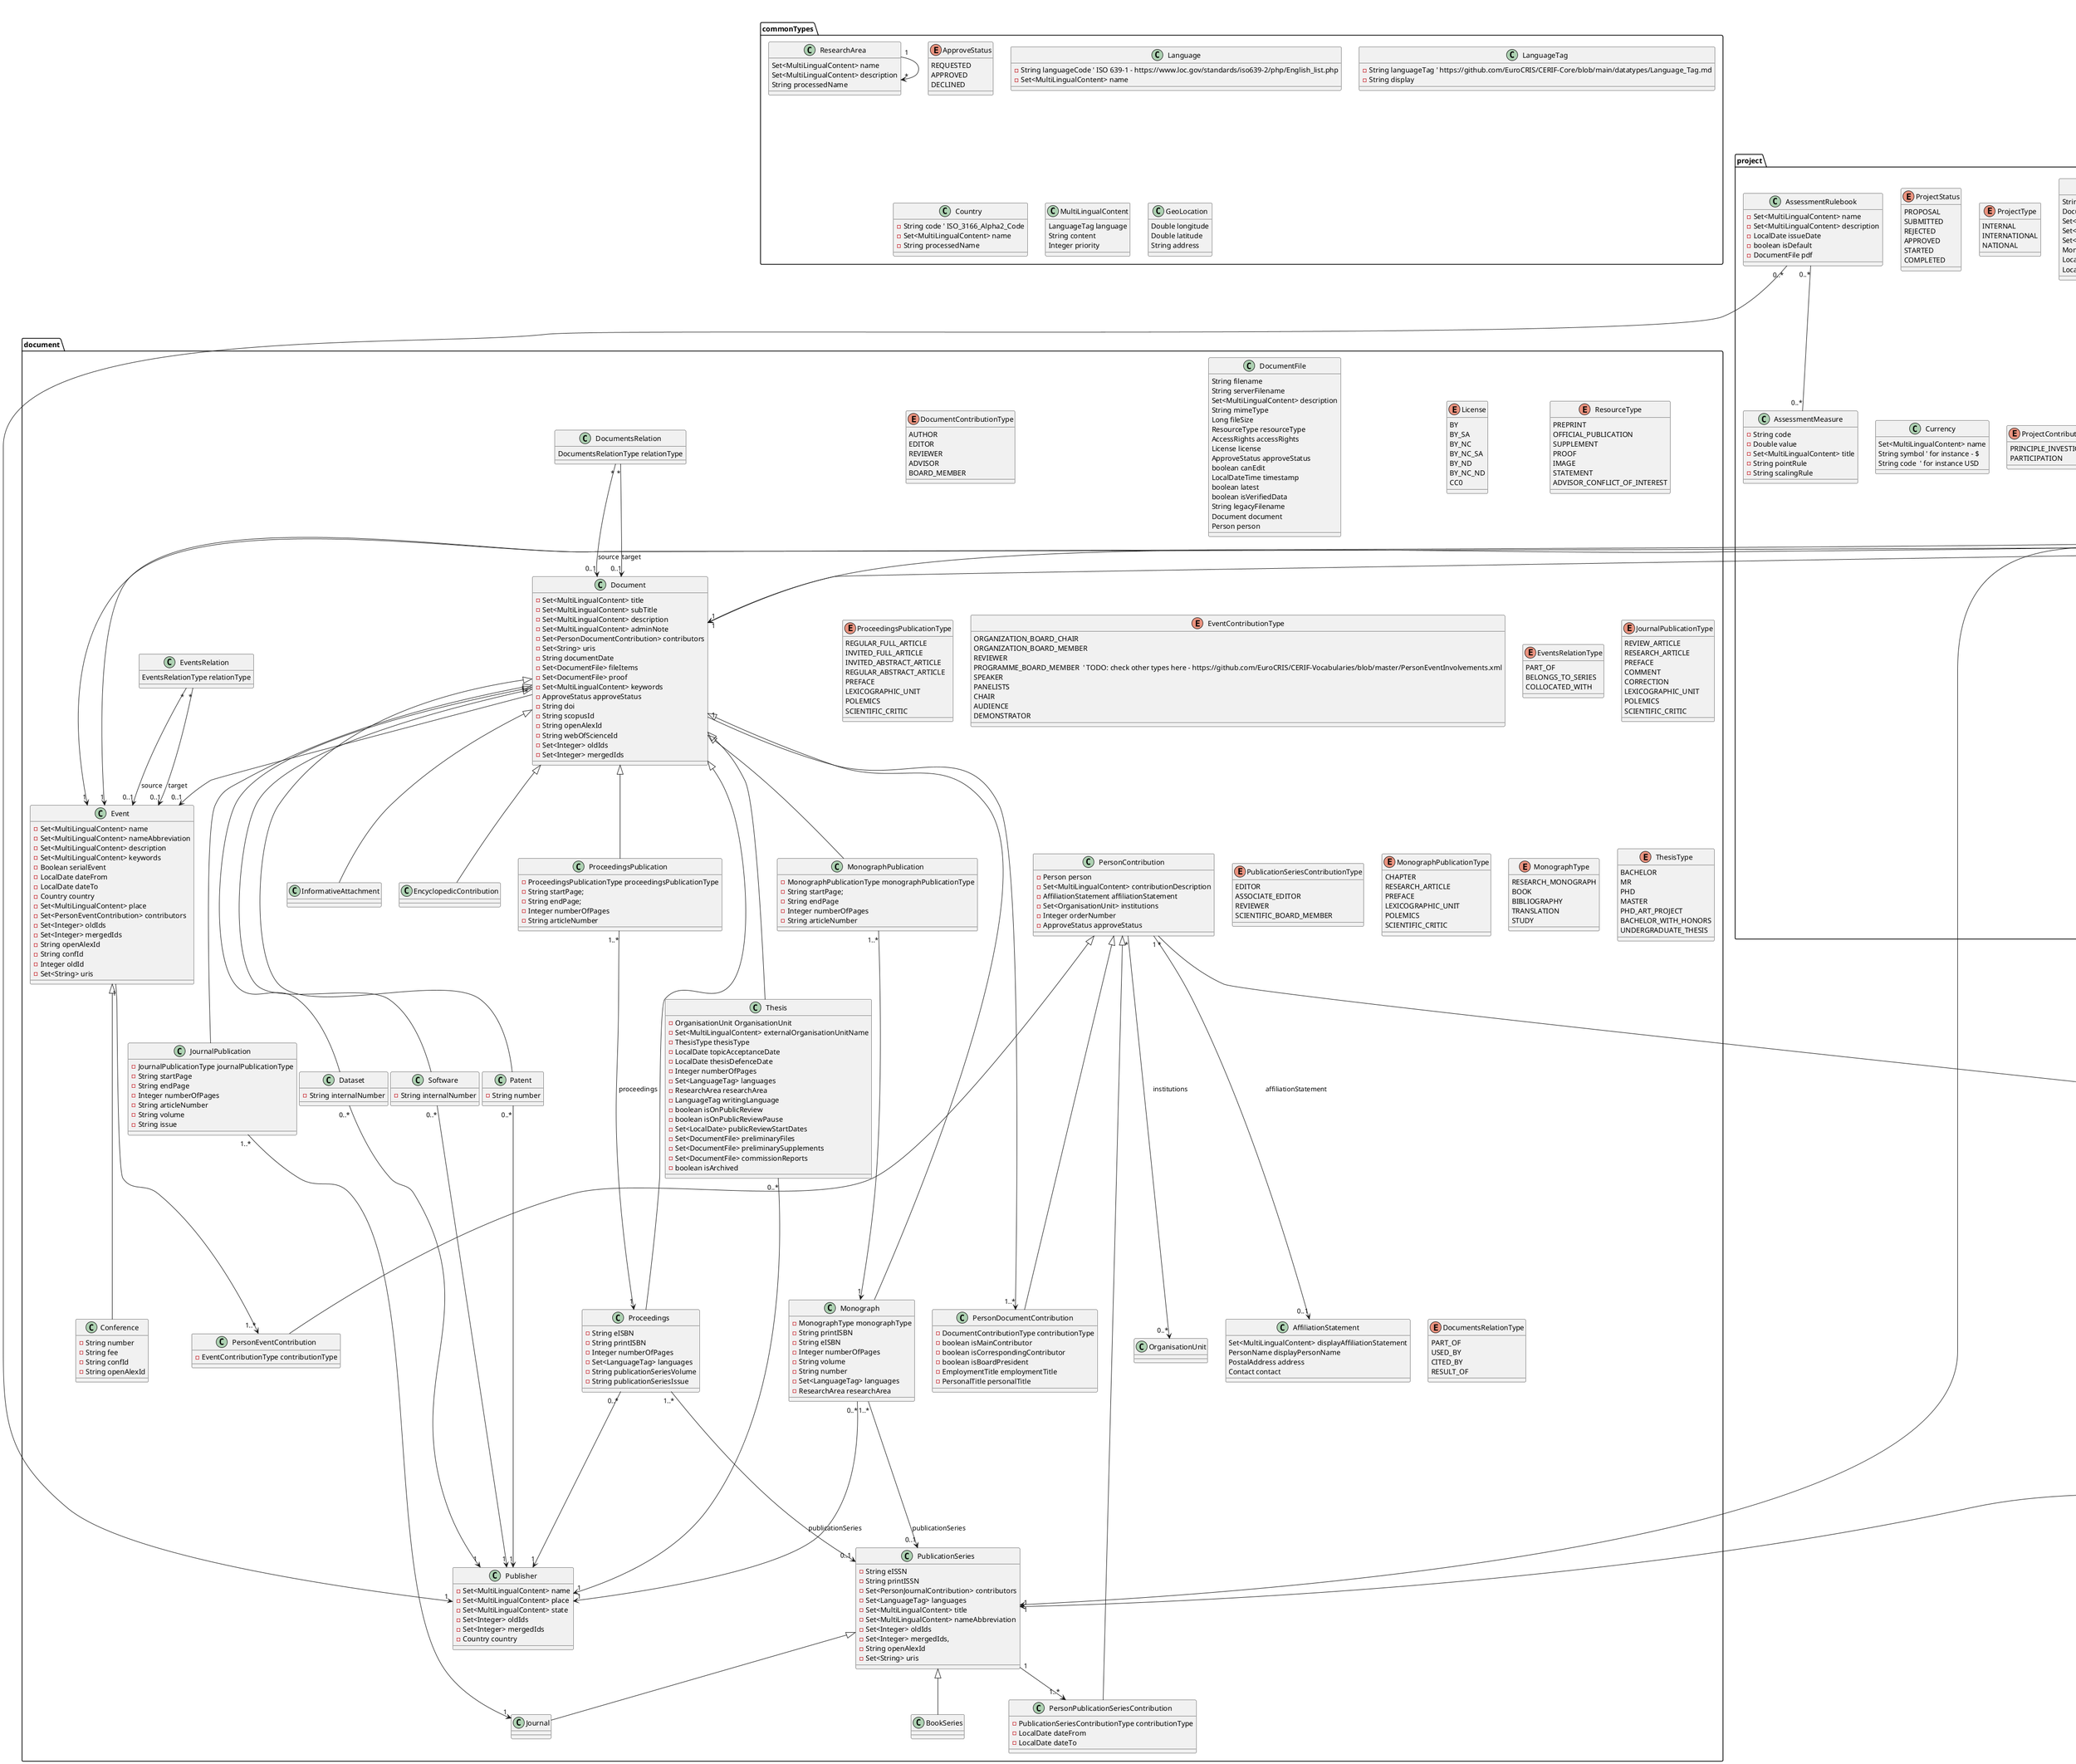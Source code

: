 @startuml teslaris

package commonTypes {

  enum ApproveStatus {
    REQUESTED
    APPROVED
    DECLINED
  }

  class Language {
    -String languageCode ' ISO 639-1 - https://www.loc.gov/standards/iso639-2/php/English_list.php
    -Set<MultiLingualContent> name
  }

  !startsub Language_Tag
    class LanguageTag {
      -String languageTag ' https://github.com/EuroCRIS/CERIF-Core/blob/main/datatypes/Language_Tag.md
      -String display
    }
  !endsub

  class Country {
    -String code ' ISO_3166_Alpha2_Code
    -Set<MultiLingualContent> name
    -String processedName
  }

  !startsub Multilingual_Content
    class MultiLingualContent {
      LanguageTag language
      String content
      Integer priority
    }
  !endsub

  class GeoLocation {
    Double longitude
    Double latitude
    String address
  }

  class ResearchArea {
    Set<MultiLingualContent> name
    Set<MultiLingualContent> description
    String processedName
  }
  ResearchArea "1" --> "*" ResearchArea
}


package user {
  enum UserRole {
    ADMIN
    RESEARCHER
    INSTITUTIONAL_EDITOR
    COMMISSION
    VICE_DEAN_FOR_SCIENCE
    INSTITUTIONAL_LIBRARIAN
    HEAD_OF_LIBRARY
    PROMOTION_REGISTRY_ADMINISTRATOR
  }

  class Privilege {
    -String name
  }

  class Authority {
    -String name
    -Set<Privilege> privileges
  }


  class User {
    -String email
    -String password
    -String note
    -Stirng firstname
    -Stirng lastname
    -boolean locked
    -boolean canTakeRole
    -Language preferedUILanguage
    -Language preferredReferenceCataloguingLanguage
    -Authority authority
    -Person person
    -OrganisationUnit OrganisationUnit
    -Commission commission
  }

  class UserAccountActivation {
    -String activationToken
  }
  UserActivation -> User

  class RefreshToken {
    -String refreshTokenValue
  }
  RefreshToken -> User
}


package person {

!startsub Person
  class Person {
    -PersonName name
    -Set<PersonName> otherNames
    +String name()
    -Set<Involvement> involvements
    -Set<ExpertiseOrSkill> expertisesAndSkills
    -Set<Prize> prizes
    -Set<MultiLingualContent> biography
    -Set<MultiLingualContent> keyword
    -String apvnt
    -String eCrisId
    -String eNaukaId
    -String orcid
    -String scopusAuthorId
    -String openAlexId
    -String webOfScienceResearcherId
    -Set<Integer> oldIds
    -Set<Integer> mergedIds
    -Set<ResearchArea> researchAreas
    -ApproveStatus approveStatus
  }
!endsub

  class PersonName {
    -String firstname
    -String otherName
    -String lastname
    -LocalDate dateFrom
    -LocalDate dateTo
  }

  class PersonalInfo {
    -LocalDate localBirth
    -String placeOfBrith
    -Sex sex
    -PostalAddress postalAddress
    -Contact contact
  }

  class Contact {
      -String contactEmail
      -String phoneNumber
  }

  class PostalAddress {
     -Country country
     -Set<MultiLingualContent> streetAndNumber
     -Set<MultiLingualContent> city
  }

  class Involvement {
    -LocalDate dateFrom
    -LocalDate dateTo
    -ApproveStatus approveStatus
    -Set<DocumentFile> proofs
    -InvolvementType involvementType
    -Set<MultiLingualContent> affiliationStatement
    ' an entity OrganisationUnit can be linked with Involvement, or it should be only specified in affiliationStatement
    ' it means if I studied in Germany, that institution record wouldn't be created in the database, it will be only specified in affiliationStatement
  }

  enum InvolvementType {
      STUDIED_AT
      COMPLETED_COURSE_AT
      POSTDOC_AT
      MEMBER_OF
      EMPLOYED_AT
      HIRED_BY ' or selfemployed
  }

  Involvement "*" --> "1" Person : personInvolved
  Involvement "*" --> "0..1" OrganisationUnit : organisationUnit


  class Education extends Involvement {
    -Set<MultiLingualContent> thesisTitle
    -Set<MultiLingualContent> title
    -Set<MultiLingualContent> shortTitle
  }

  class Employment extends Involvement {
    -EmploymentPosition employmentPosition
    -Set<MultiLingualContent> role
  }

  enum EmploymentPosition {
    SCIENTIFIC_ADVISOR
    ASSISTANT_TRAINEE
    EXPERT_ASSOCIATE
    ASSISTANT
    SENIOR_EXPERT_ASSOCIATE
    INSTRUCTOR
    EXPERT_ADVISOR
    COLLABORATOR
    SENIOR_INSTRUCTOR
    TEACHER
    TEACHER_OF_FOREIGN_LANGUAGES_AND_SKILLS
    RESEARCHER
    PROFESSOR_ENGINEER_HABILITATED
    ASSISTANT_WITH_MASTER
    ASSISTANT_WITH_MAGISTRATE
    ASSISTANT_WITH_DOCTORATE
    LECTURER
    SENIOR_LECTURER
    PROFESSOR_OF_VOCATIONAL_STUDIES
    ASSISTANT_PROFESSOR
    ASSOCIATE_PROFESSOR
    TEACHING_ASSISTANT
    FULL_PROFESSOR
    PROFESSOR_EMERITUS
    RETIRED_PROFESSOR
    RESEARCH_TRAINEE
    RESEARCH_ASSOCIATE
    SCIENTIFIC_COLLABORATOR
    SENIOR_SCIENTIFIC_COLLABORATOR
    TEACHING_ASSOCIATE
  }

  class Membership extends Involvement {
      -Set<MultiLingualContent> contributionDescription
      -Set<MultiLingualContent> role
  }

  class ExpertiseOrSkill {
    Set<MultiLingualContent> name
    Set<MultiLingualContent> description
    Set<DocumentFile> proofs
  }

  ExpertiseOrSkill "*" --> "1" Person : person

  class LanguageKnowledge extends ExpertiseOrSkill {
      Language language
    '  int speakingLevel
    '  int readingLevel
    '  int writingLevel
  }
  ' the another example of expertise might be usage of some complex piece of equipment

  class Prize {
    Set<MultiLingualContent> title
    Set<MultiLingualContent> description
    Set<DocumentFile> proofs
    LocalDate date
  }

  Prize "*" --> "1" Person : person

  enum Sex {
    MALE
    FEMALE
  }

}

package institution {
  !startsub Organisation_Unit
    class OrganisationUnit {
      -Set<MultiLingualContent> name
      -String nameAbbreviation
      -Set<MultiLingualContent> keyword
      -Set<ResearchArea> researchAreas
      -GeoLocation location
      -ApproveStatus approveStatus
      -Set<Integer> oldIds
      -Set<Integer> mergedIds
      -String scopusAfid
      -String openAlexId
      -String ror
      -Contact contact
      -Set<String> uris
    }
  !endsub

  OrganisationUnitsRelation "*" --> "0..1" OrganisationUnit : sourceOrganisationUnit
  OrganisationUnitsRelation "*" --> "0..1" OrganisationUnit : targetOrganisationUnit

  class OrganisationUnitsRelation {
    Set<MultiLingualContent> sourceAffiliationStatement
    Set<MultiLingualContent> targetAffiliationStatement
    OrganisationUnitRelationType relationType
    LocalDate dateFrom
    LocalDate dateTo
    ApproveStatus approveStatus
    Set<DocumentFile> proofs
  }

  class OrganisationUnitTrustConfiguration {
    -Boolean trustNewPublications
    -Boolean trustNewPublications
  }
  OrganisationUnitTrustConfiguration --> OrganisationUnit

  enum OrganisationUnitsRelationType {
    BELONGS_TO
    MEMBER_OF
  }

}

package document {

  !startsub Person_Contribution
    enum DocumentContributionType {
      AUTHOR
      EDITOR
      REVIEWER
      ADVISOR
      BOARD_MEMBER
    }
  !endsub

  class Publisher {
    -Set<MultiLingualContent> name
    -Set<MultiLingualContent> place
    -Set<MultiLingualContent> state
    -Set<Integer> oldIds
    -Set<Integer> mergedIds
    -Country country
  }

  !startsub Person_Contribution
    class PersonContribution {
      -Person person
      -Set<MultiLingualContent> contributionDescription
      -AffiliationStatement affiliationStatement
      -Set<OrganisationUnit> institutions
      -Integer orderNumber
      -ApproveStatus approveStatus
      ' TODO: maybe we need here a new enumeration, whether contribution is claimed or not by author
    }

    PersonContribution "*" --> "0..*" OrganisationUnit : institutions
    PersonContribution "*" --> "1" Person : person
    PersonContribution "1" --> "0..1" AffiliationStatement : affiliationStatement
  !endsub

  !startsub Person_Contribution
    class AffiliationStatement {
      Set<MultiLingualContent> displayAffiliationStatement
      PersonName displayPersonName
      PostalAddress address
      Contact contact
    }
  !endsub

  !startsub Person_Document_Contribution
    class PersonDocumentContribution extends PersonContribution {
      -DocumentContributionType contributionType
      -boolean isMainContributor
      -boolean isCorrespondingContributor
      -boolean isBoardPresident
      -EmploymentTitle employmentTitle
      -PersonalTitle personalTitle
    }
  !endsub

  !startsub Person_Contribution
    class DocumentFile {
      String filename
      String serverFilename
      Set<MultiLingualContent> description
      String mimeType
      Long fileSize
      ResourceType resourceType
      AccessRights accessRights
      License license
      ApproveStatus approveStatus
      boolean canEdit
      LocalDateTime timestamp
      boolean latest
      boolean isVerifiedData
      String legacyFilename
      Document document
      Person person
    }
  !endsub

  enum License {
    BY
    BY_SA
    BY_NC
    BY_NC_SA
    BY_ND
    BY_NC_ND
    CC0
  }

  enum ResourceType {
    PREPRINT
    OFFICIAL_PUBLICATION
    SUPPLEMENT
    PROOF
    IMAGE
    STATEMENT
    ADVISOR_CONFLICT_OF_INTEREST
  }

  !startsub Document
    class Document {
      -Set<MultiLingualContent> title
      -Set<MultiLingualContent> subTitle
      -Set<MultiLingualContent> description
      -Set<MultiLingualContent> adminNote
      -Set<PersonDocumentContribution> contributors
      -Set<String> uris
      -String documentDate
      -Set<DocumentFile> fileItems
      -Set<DocumentFile> proof
      -Set<MultiLingualContent> keywords
      -ApproveStatus approveStatus
      -String doi
      -String scopusId
      -String openAlexId
      -String webOfScienceId
      -Set<Integer> oldIds
      -Set<Integer> mergedIds
    }
  !endsub

  class ProceedingsPublication extends Document {
    -ProceedingsPublicationType proceedingsPublicationType
    -String startPage;
    -String endPage;
    -Integer numberOfPages
    -String articleNumber
  }

  enum ProceedingsPublicationType {
      REGULAR_FULL_ARTICLE
      INVITED_FULL_ARTICLE
      INVITED_ABSTRACT_ARTICLE
      REGULAR_ABSTRACT_ARTICLE
      PREFACE
      LEXICOGRAPHIC_UNIT
      POLEMICS
      SCIENTIFIC_CRITIC
    }

  class Proceedings extends Document {
    -String eISBN
    -String printISBN
    -Integer numberOfPages
    -Set<LanguageTag> languages
    -String publicationSeriesVolume
    -String publicationSeriesIssue
  }

  class Conference extends Event{
    -String number
    -String fee
    -String confId
    -String openAlexId
  }

  !startsub Event
    class Event {
      -Set<MultiLingualContent> name
      -Set<MultiLingualContent> nameAbbreviation
      -Set<MultiLingualContent> description
      -Set<MultiLingualContent> keywords
      -Boolean serialEvent
      -LocalDate dateFrom
      -LocalDate dateTo
      -Country country
      -Set<MultiLingualContent> place
      -Set<PersonEventContribution> contributors
      -Set<Integer> oldIds
      -Set<Integer> mergedIds
      -String openAlexId
      -String confId
      -Integer oldId
      -Set<String> uris
    }
  !endsub

  enum EventContributionType {
     ORGANIZATION_BOARD_CHAIR
     ORGANIZATION_BOARD_MEMBER
     REVIEWER
     PROGRAMME_BOARD_MEMBER  ' TODO: check other types here - https://github.com/EuroCRIS/CERIF-Vocabularies/blob/master/PersonEventInvolvements.xml
     SPEAKER
     PANELISTS
     CHAIR
     AUDIENCE
     DEMONSTRATOR
  }

  class PersonEventContribution extends PersonContribution {
     -EventContributionType contributionType
  }

  EventsRelation "*" --> "0..1" Event : source
  EventsRelation "*" --> "0..1" Event : target

  class EventsRelation {
    EventsRelationType relationType
  }


  enum EventsRelationType {
    PART_OF
' the relation type above is used to link one event which is part of the another event (for instance, workshop at a conference)
    BELONGS_TO_SERIES
' the relation type above is used to link an event occurence (conference, for instance ICIST 2023) with event series (event with data property serialEvent=true, for instance ICIST)
    COLLOCATED_WITH
' the relation type above is used to link two events organized together
  }

  ProceedingsPublication "1..*" --> "1" Proceedings : proceedings
' Proceedings "1..*" --> "1" Conference the relation below should replace this one. However, the conference should have one or more linked proceedings,
' but also any event (for instance plenary presentation is an event which is part of conference) could have linked documents (presentation, dataset, etc.)

  !startsub Document
    Document "*" --> "0..1" Event
    Document "1" --> "1..*" PersonDocumentContribution
  !endsub

  Proceedings "1..*" --> "0..1" PublicationSeries : publicationSeries

  !startsub Journal_Publication
    class JournalPublication extends Document {
      -JournalPublicationType journalPublicationType
      -String startPage
      -String endPage
      -Integer numberOfPages
      -String articleNumber
      -String volume
      -String issue
    }
  !endsub

  enum JournalPublicationType {
      REVIEW_ARTICLE
      RESEARCH_ARTICLE
      PREFACE
      COMMENT
      CORRECTION
      LEXICOGRAPHIC_UNIT
      POLEMICS
      SCIENTIFIC_CRITIC
    }

  class PublicationSeries {
    -String eISSN
    -String printISSN
    -Set<PersonJournalContribution> contributors
    -Set<LanguageTag> languages
    -Set<MultiLingualContent> title
    -Set<MultiLingualContent> nameAbbreviation
    -Set<Integer> oldIds
    -Set<Integer> mergedIds,
    -String openAlexId
    -Set<String> uris
  }

  class Journal extends PublicationSeries {
  }

  class BookSeries extends PublicationSeries {
    ' for instance https://www.springer.com/gp/computer-science/lncs
  }

  class PersonPublicationSeriesContribution extends PersonContribution {
    -PublicationSeriesContributionType contributionType
    -LocalDate dateFrom
    -LocalDate dateTo
  }

  enum PublicationSeriesContributionType {
    EDITOR
    ASSOCIATE_EDITOR
    REVIEWER
    SCIENTIFIC_BOARD_MEMBER
  }

  JournalPublication "1..*" --> "1" Journal

  class MonographPublication extends Document {
    -MonographPublicationType monographPublicationType
    -String startPage;
	-String endPage
    -Integer numberOfPages
    -String articleNumber
  }

  enum MonographPublicationType {
      CHAPTER
      RESEARCH_ARTICLE
      PREFACE
      LEXICOGRAPHIC_UNIT
      POLEMICS
      SCIENTIFIC_CRITIC
    }

  class Monograph extends Document {
    -MonographType monographType
    -String printISBN
    -String eISBN
    -Integer numberOfPages
    -String volume
    ' volume and number are defined only in the case publicationSeries is defined.
    ' We can even model that with link entity PublicationToPublicationSeriesRelation (with volume and number)
    -String number
    -Set<LanguageTag> languages
    -ResearchArea researchArea
  }

  enum MonographType {
        RESEARCH_MONOGRAPH
        BOOK
        BIBLIOGRAPHY
        TRANSLATION
        STUDY
      }

  Monograph "1..*" --> "0..1" PublicationSeries : publicationSeries

  MonographPublication "1..*" --> "1" Monograph

  class Patent extends Document {
    -String number
  }

  class InformativeAttachment extends Document {
  }

  class EncyclopedicContribution extends Document {
  }

  class Thesis extends Document {
    -OrganisationUnit OrganisationUnit
    -Set<MultiLingualContent> externalOrganisationUnitName
    -ThesisType thesisType
    -LocalDate topicAcceptanceDate
    -LocalDate thesisDefenceDate
    -Integer numberOfPages
    -Set<LanguageTag> languages
    -ResearchArea researchArea
    -LanguageTag writingLanguage
    -boolean isOnPublicReview
    -boolean isOnPublicReviewPause
    -Set<LocalDate> publicReviewStartDates
    -Set<DocumentFile> preliminaryFiles
    -Set<DocumentFile> preliminarySupplements
    -Set<DocumentFile> commissionReports
    -boolean isArchived
  }

  class Dataset extends Document {
    -String internalNumber
  }

  class Software extends Document {
    -String internalNumber
  }

  enum ThesisType {
    BACHELOR
    MR
    PHD
    MASTER
    PHD_ART_PROJECT
    BACHELOR_WITH_HONORS
    UNDERGRADUATE_THESIS
  }


  PublicationSeries "1" --> "1..*" PersonPublicationSeriesContribution
  Event "1" --> "1..*" PersonEventContribution
  Thesis "0..*" --> "1" Publisher
  Monograph "0..*" --> "1" Publisher
  Proceedings "0..*" --> "1" Publisher
  Patent "0..*" --> "1" Publisher
  Dataset "0..*" --> "1" Publisher
  Software "0..*" --> "1" Publisher


  DocumentsRelation "*" --> "0..1" Document : source
  DocumentsRelation "*" --> "0..1" Document : target

  class DocumentsRelation {
    DocumentsRelationType relationType
  }


  enum DocumentsRelationType {
    PART_OF
    USED_BY
    CITED_BY
    RESULT_OF
  }

}

package project {

  class Project {
    Set<MultiLingualContent> name
    Set<MultiLingualContent> description
    Set<MultiLingualContent> nameAbbreviation
    Set<MultiLingualContent> keywords
    Set<MultiLingualContent> adminNote
    Set<String> uris
    Set<PersonProjectContribution> contributors
    Set<ProjectDocument> documents
    LocalDate dateFrom
    LocalDate dateTo
    Set<ProjectStatus> statuses
    ProjectType type
    Set<Funding> fundings
  }

  enum ProjectStatus {
    PROPOSAL
    SUBMITTED
    REJECTED
    APPROVED
    STARTED
    COMPLETED
  }

  enum ProjectType {
    INTERNAL
    INTERNATIONAL
    NATIONAL
  }

  class Funding {
    String fundingNumber
    DocumentFile agreement
    Set<MultiLingualContent> fundingCall
    Set<MultiLingualContent> fundingProgram
    Set<MultiLingualContent> fundingAgency
    MonetaryAmount grant
    LocalDate dateFrom
    LocalDate dateTo
  }

  class MonetaryAmount {
    double amount
    Currency currency
  }

  class Currency {
    Set<MultiLingualContent> name
    String symbol ' for instance - $
    String code  ' for instance USD
  }

  class PersonProjectContribution extends PersonContribution {
    ProjectContributionType contributionType
    LocalDate dateFrom
    LocalDate dateTo
  }

  enum ProjectContributionType {
    PRINCIPLE_INVESTIGATOR
    PARTICIPATION
  }

  ProjectsRelation "*" --> "1" Project : source
  ProjectsRelation "*" --> "1" Project : target

  class ProjectsRelation {
    ProjectsRelationType relationType
    LocalDate dateFrom
    LocalDate dateTo
  }


  enum ProjectsRelationType {
    PART_OF
    RESULT_OF
    PREDECESSOR
  }


  class ProjectDocument {
    Document document
    ProjectDocumentType relationType
  }


  enum ProjectDocumentType {
    REPORT
    RESULT
    USED
  }

  class AssessmentRulebook {
    -Set<MultiLingualContent> name
    -Set<MultiLingualContent> description
    -LocalDate issueDate
    -boolean isDefault
    -DocumentFile pdf
  }

  AssessmentRulebook "0..*" --> "1" Publisher

  AssessmentRulebook "0..*" -- "0..*" AssessmentMeasure

  class AssessmentMeasure {
    -String code
    ' M28b
    ' M22
    -Double value
    ' 2.5
    -Set<MultiLingualContent> title
    ' examples of Serbian rule book:
    ' Uređivanje istaknutog međunarodnog naučnog   M28b  2,5  2,5  2,5  2,5  časopisa (gost urednik) ili publikacije sa monografskim delima kategorije M14
    ' Autor rada u istaknutom međunarodnom časopisu
    -String pointRule
    -String scalingRule
  }

  class AssessmentClassification {
    -String code
    ' international journal
    ' leading international journal
    -Set<MultiLingualContent> title
    -String formalDescriptionOfRule
    ' rule is based on indicators and commission properties
    -Set<ApplicableEntityType> applicableTypes
  }

  enum ApplicableEntityType {
    MONOGRAPH
    EVENT
    DOCUMENT
    PERSON
    ORGANISATION_UNIT
    PUBLICATION_SERIES
    ALL
  }

  class Commission {
    MultiLingualContent description
    ' it might be description of the commission goal, for instance comission for promotion to higher position, or Faculty of Sciences commission, or national/Serbian ministry of science commission
    -Set<String> sources
    -LocalDate assessmentDateFrom
    -LocalDate assessmentDateTo
    -Set<Document> documentsForAssessment
    -Set<Person> personsForAssessment
    -Set<OrganisationUnit> organisationUnitsForAssessment
    -String formalDescriptionOfRule
    ' it additionally defining rules for automatic determination of assessment classification, for instance all research areas are taken into account and the best classification is taken into account
    ' we should consider whether researchAreas (inherited from OrganisationUnit), sources, assessmentDateFrom and assessmentDateTo can be specified through formal description
  }

  Commission "0..1 sourceCommission" --> "0..* relations" CommissionRelation

  class CommissionRelation {
    -ResultClaculationMethod resultCalculationMethod
    -Integer priority
  }

  CommissionRelation "0..*" --> "0..* targetCommission" Commission

  class EntityAssessmentClassification {
    -LocalDateTime timestamp
    -Boolean manual
    -Integer classificationYear
  }

  EntityAssessmentClassification "0..*" --> "1" Commission
  EntityAssessmentClassification "0..*" --> "1" AssessmentClassification

  class DocumentAssessmentClassification extends EntityAssessmentClassification {
  }

  DocumentAssessmentClassification "0..*" --> "1" Document

  class EventAssessmentClassification extends EntityAssessmentClassification {
  }

  EventAssessmentClassification "0..*" --> "1" Event

  class PublicationSeriesAssessmentClassification extends EntityAssessmentClassification {
  }

  PublicationSeriesAssessmentClassification "0..*" --> "1" PublicationSeries

  class PersonAssessmentClassification extends EntityAssessmentClassification {
  }

  PersonAssessmentClassification "0..*" --> "1" Person

  class OrganisationUnitAssessmentClassification extends EntityAssessmentClassification {
  }

  OrganisationUnitAssessmentClassification "0..*" --> "1" OrganisationUnit

  class Indicator {
    -String code
    -Set<MultiLingualContent> title
    ' h-index
    ' two years impact factor (numeric value in PublicationSeries_Indicator - 1.138)
    ' two years impact factor position (number value in PublicationSeries_Indicator - 56, meaning a journal is 56th in the list according to two years impact factor )
    ' two years impact factor fraction (number value in PublicationSeries_Indicator - 0.17, meaning a journal belongs to 17% of the best journals in a research field)
    ' AMS journal (boolean value in PublicationSeries_Indicator, true - journal belongs to AMS list, false - not belongs to the list)
    ' etc.
    -Set<MultiLingualContent> description
    -AccessLevel accessLevel
    -Set<ApplicableEntityType> applicableTypes
    -IndicatorContentType contentType
  }

  enum AccessLevel {
    OPEN
    CLOSED
    ADMIN_ONLY
  }

  enum IndicatorContentType {
    TEXT
    BOOL
    NUMBER
    ANYTHING
  }

  enum ApplicableEntityType {
    MONOGRAPH
    EVENT
    DOCUMENT
    PERSON
    ORGANISATION_UNIT
    PUBLICATION_SERIES
    ALL
  }

  class EntityIndicator {
    -Double numericValue
    -Boolean booleanValue
    -String textualValue
    -LocalDateTime timestamp
    -EntityIndicatorSource source
    -LocalDate fromDate
    -LocalDate toDate
    -Set<DocumentFile> proofs
    -Set<String> urls
  }

  EntityIndicator "0..*" --> "1" Indicator
  EntityIndicator "0..*" --> "0" User
  ' in some cases there won't be user, such as when performing automatic import of journal impact factors from external source

  enum EntityIndicatorSource {
    MANUAL
    WEB_OF_SCIENCE
    SCIMAGO
    ERIH_PLUS
    MKS_SLAVISTS
  }

  class DocumentIndicator extends EntityIndicator {
  }

  DocumentIndicator "0..*" --> "1" Document


  class EventIndicator extends EntityIndicator {
  }

  EventIndicator "0..*" --> "1" Event

  class PublicationSeriesIndicator extends EntityIndicator {
    -String categoryIdentifier
    -String edition
  }

  PublicationSeriesIndicator "0..*" --> "1" PublicationSeries

  class PersonIndicator extends EntityIndicator {
  }

  PersonIndicator "0..*" --> "1" Person

  class OrganisationUnitIndicator extends EntityIndicator {
  }

  OrganisationUnitIndicator "0..*" --> "1" OrganisationUnit

}

@enduml
